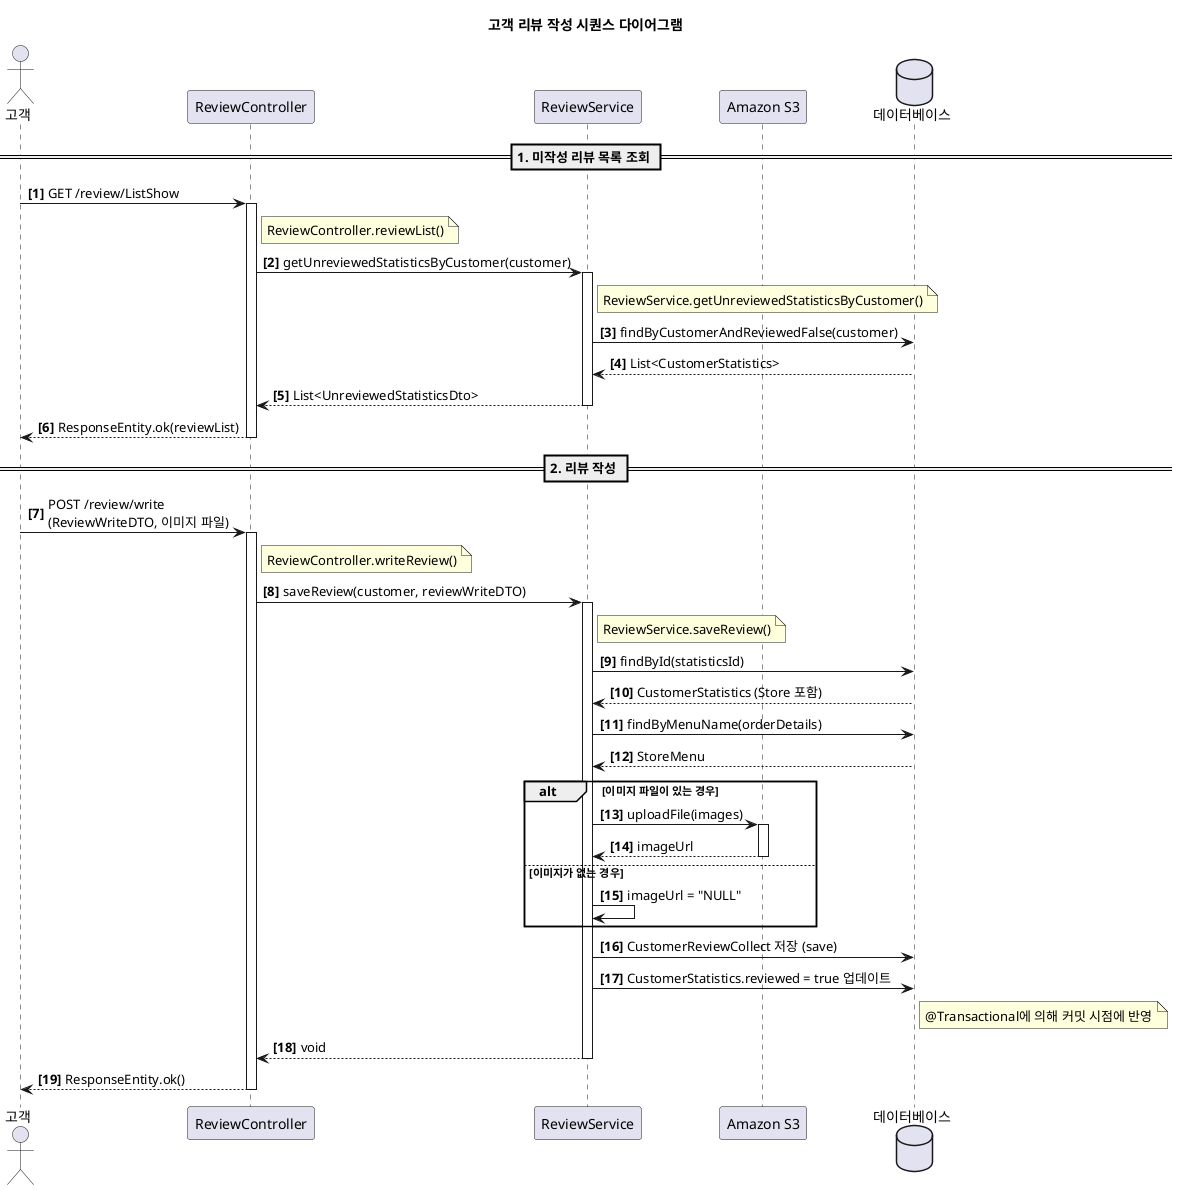 @startuml
'https://plantuml.com/sequence-diagram

title 고객 리뷰 작성 시퀀스 다이어그램

autonumber "<b>[0]"

actor "고객" as CustomerClient
participant "ReviewController" as Controller
participant "ReviewService" as Service
participant "Amazon S3" as S3
database "데이터베이스" as DB

== 1. 미작성 리뷰 목록 조회 ==

CustomerClient -> Controller: GET /review/ListShow
activate Controller
note right of Controller: ReviewController.reviewList()

Controller -> Service: getUnreviewedStatisticsByCustomer(customer)
activate Service
note right of Service: ReviewService.getUnreviewedStatisticsByCustomer()

Service -> DB: findByCustomerAndReviewedFalse(customer)
DB --> Service: List<CustomerStatistics>

Service --> Controller: List<UnreviewedStatisticsDto>
deactivate Service

Controller --> CustomerClient: ResponseEntity.ok(reviewList)
deactivate Controller

== 2. 리뷰 작성 ==

CustomerClient -> Controller: POST /review/write\n(ReviewWriteDTO, 이미지 파일)
activate Controller
note right of Controller: ReviewController.writeReview()

Controller -> Service: saveReview(customer, reviewWriteDTO)
activate Service
note right of Service: ReviewService.saveReview()

Service -> DB: findById(statisticsId)
DB --> Service: CustomerStatistics (Store 포함)

Service -> DB: findByMenuName(orderDetails)
DB --> Service: StoreMenu

alt 이미지 파일이 있는 경우
    Service -> S3: uploadFile(images)
    activate S3
    S3 --> Service: imageUrl
    deactivate S3
else 이미지가 없는 경우
    Service -> Service: imageUrl = "NULL"
end

Service -> DB: CustomerReviewCollect 저장 (save)
Service -> DB: CustomerStatistics.reviewed = true 업데이트
note right of DB: @Transactional에 의해 커밋 시점에 반영

Service --> Controller: void
deactivate Service

Controller --> CustomerClient: ResponseEntity.ok()
deactivate Controller

@enduml